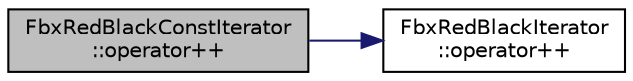 digraph "FbxRedBlackConstIterator::operator++"
{
  edge [fontname="Helvetica",fontsize="10",labelfontname="Helvetica",labelfontsize="10"];
  node [fontname="Helvetica",fontsize="10",shape=record];
  rankdir="LR";
  Node16 [label="FbxRedBlackConstIterator\l::operator++",height=0.2,width=0.4,color="black", fillcolor="grey75", style="filled", fontcolor="black"];
  Node16 -> Node17 [color="midnightblue",fontsize="10",style="solid",fontname="Helvetica"];
  Node17 [label="FbxRedBlackIterator\l::operator++",height=0.2,width=0.4,color="black", fillcolor="white", style="filled",URL="$class_fbx_red_black_iterator.html#a1ea196cc2fcdc233f26ba205741c8d08"];
}
